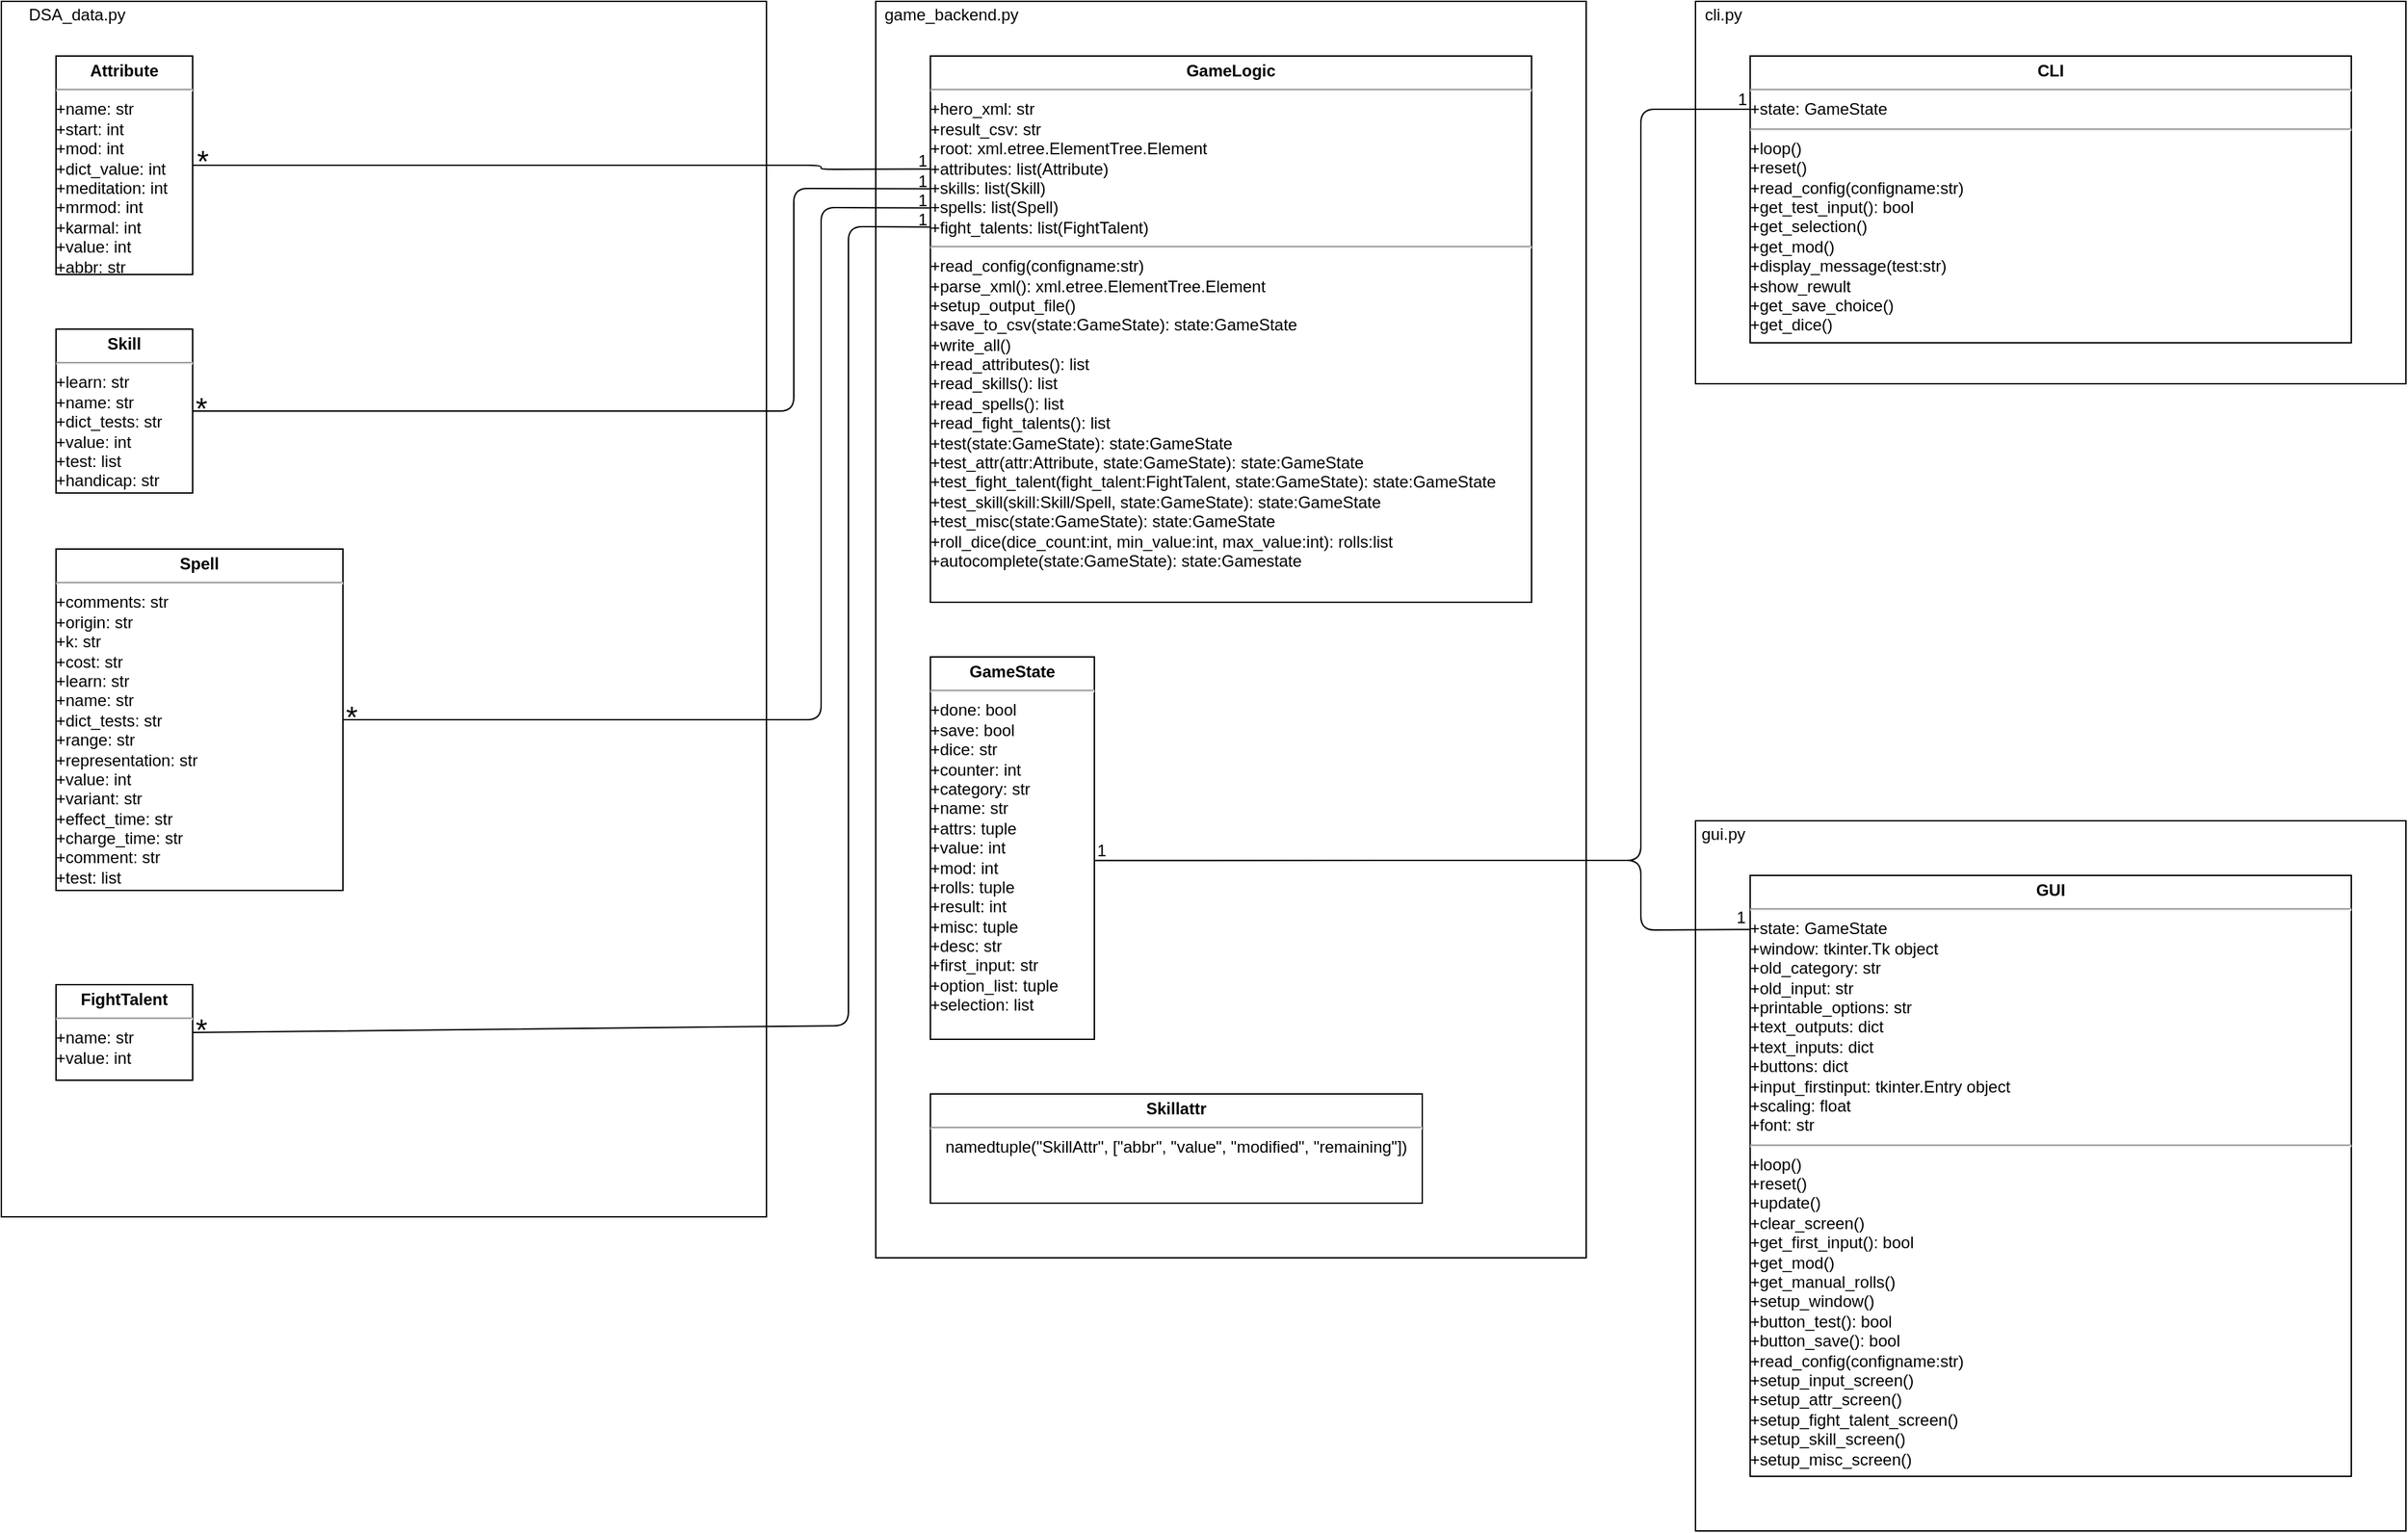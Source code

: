 <mxfile version="13.6.4" type="device"><diagram name="Page-1" id="929967ad-93f9-6ef4-fab6-5d389245f69c"><mxGraphModel dx="4123.5" dy="3770" grid="1" gridSize="10" guides="1" tooltips="1" connect="1" arrows="1" fold="1" page="1" pageScale="1.5" pageWidth="1169" pageHeight="826" background="none" math="0" shadow="0"><root><mxCell id="0" style=";html=1;"/><mxCell id="1" style=";html=1;" parent="0"/><mxCell id="DdQmzsdMxM-hgUcWmm2q-1" value="" style="rounded=0;whiteSpace=wrap;html=1;fillColor=none;" parent="1" vertex="1"><mxGeometry x="40" y="-1640" width="520" height="920" as="geometry"/></mxCell><mxCell id="DdQmzsdMxM-hgUcWmm2q-2" value="&lt;div&gt;game_backend.py&lt;/div&gt;" style="text;html=1;align=center;verticalAlign=middle;resizable=0;points=[];autosize=1;" parent="1" vertex="1"><mxGeometry x="40" y="-1640" width="110" height="20" as="geometry"/></mxCell><mxCell id="DdQmzsdMxM-hgUcWmm2q-3" value="&lt;p style=&quot;margin: 0px ; margin-top: 4px ; text-align: center&quot;&gt;&lt;b&gt;GameLogic&lt;/b&gt;&lt;/p&gt;&lt;hr&gt;&lt;div align=&quot;left&quot;&gt;+hero_xml: str&lt;/div&gt;&lt;div align=&quot;left&quot;&gt;+result_csv: str&lt;/div&gt;&lt;div align=&quot;left&quot;&gt;+root: xml.etree.ElementTree.Element&lt;/div&gt;&lt;div align=&quot;left&quot;&gt;+attributes: list(Attribute)&lt;/div&gt;&lt;div align=&quot;left&quot;&gt;+skills: list(Skill)&lt;/div&gt;&lt;div align=&quot;left&quot;&gt;+spells: list(Spell)&lt;/div&gt;&lt;div align=&quot;left&quot;&gt;+fight_talents: list(FightTalent)&lt;br&gt;&lt;/div&gt;&lt;hr&gt;&lt;div align=&quot;left&quot;&gt;+read_config(configname:str)&lt;/div&gt;&lt;div align=&quot;left&quot;&gt;+parse_xml(): xml.etree.ElementTree.Element&lt;/div&gt;&lt;div align=&quot;left&quot;&gt;+setup_output_file()&lt;/div&gt;&lt;div align=&quot;left&quot;&gt;+save_to_csv(state:GameState): state:GameState&lt;br&gt;&lt;/div&gt;&lt;div align=&quot;left&quot;&gt;+write_all()&lt;br&gt;&lt;/div&gt;&lt;div align=&quot;left&quot;&gt;+read_attributes(): list&lt;/div&gt;&lt;div align=&quot;left&quot;&gt;+read_skills(): list&lt;/div&gt;&lt;div align=&quot;left&quot;&gt;+read_spells(): list&lt;/div&gt;&lt;div align=&quot;left&quot;&gt;+read_fight_talents(): list&lt;br&gt;&lt;/div&gt;&lt;div align=&quot;left&quot;&gt;+test(state:GameState): state:GameState&lt;br&gt;&lt;/div&gt;&lt;div align=&quot;left&quot;&gt;+test_attr(attr:Attribute, state:GameState): state:GameState&lt;/div&gt;&lt;div align=&quot;left&quot;&gt;+test_fight_talent(fight_talent:FightTalent, state:GameState): state:GameState&lt;br&gt;&lt;/div&gt;&lt;div align=&quot;left&quot;&gt;+test_skill(skill:Skill/Spell, state:GameState): state:GameState&lt;br&gt;&lt;/div&gt;&lt;div align=&quot;left&quot;&gt;+test_misc(state:GameState): state:GameState&lt;br&gt;&lt;/div&gt;&lt;div align=&quot;left&quot;&gt;+roll_dice(dice_count:int, min_value:int, max_value:int): rolls:list&lt;br&gt;&lt;/div&gt;&lt;div align=&quot;left&quot;&gt;+autocomplete(state:GameState): state:Gamestate&lt;br&gt;&lt;/div&gt;" style="shape=rect;html=1;overflow=fill;whiteSpace=wrap;" parent="1" vertex="1"><mxGeometry x="80" y="-1600" width="440" height="400" as="geometry"/></mxCell><mxCell id="DdQmzsdMxM-hgUcWmm2q-4" value="&lt;p style=&quot;margin: 0px ; margin-top: 4px ; text-align: center&quot;&gt;&lt;b&gt;GameState&lt;/b&gt;&lt;/p&gt;&lt;hr&gt;&lt;div align=&quot;left&quot;&gt;+done: bool&lt;/div&gt;&lt;div align=&quot;left&quot;&gt;+save: bool&lt;/div&gt;&lt;div align=&quot;left&quot;&gt;+dice: str&lt;/div&gt;&lt;div align=&quot;left&quot;&gt;+counter: int&lt;/div&gt;&lt;div align=&quot;left&quot;&gt;+category: str&lt;/div&gt;&lt;div align=&quot;left&quot;&gt;+name: str&lt;/div&gt;&lt;div align=&quot;left&quot;&gt;+attrs: tuple&lt;/div&gt;&lt;div align=&quot;left&quot;&gt;+value: int&lt;/div&gt;&lt;div align=&quot;left&quot;&gt;+mod: int&lt;/div&gt;&lt;div align=&quot;left&quot;&gt;+rolls: tuple&lt;/div&gt;&lt;div align=&quot;left&quot;&gt;+result: int&lt;/div&gt;&lt;div align=&quot;left&quot;&gt;+misc: tuple&lt;/div&gt;&lt;div align=&quot;left&quot;&gt;+desc: str&lt;/div&gt;&lt;div align=&quot;left&quot;&gt;+first_input: str&lt;/div&gt;&lt;div align=&quot;left&quot;&gt;+option_list: tuple&lt;/div&gt;&lt;div align=&quot;left&quot;&gt;+selection: list&lt;br&gt;&lt;/div&gt;" style="shape=rect;html=1;overflow=fill;whiteSpace=wrap;" parent="1" vertex="1"><mxGeometry x="80" y="-1160" width="120" height="280" as="geometry"/></mxCell><mxCell id="DdQmzsdMxM-hgUcWmm2q-6" value="&lt;p style=&quot;margin: 0px ; margin-top: 4px ; text-align: center&quot;&gt;&lt;b&gt;Skillattr&lt;/b&gt;&lt;/p&gt;&lt;hr&gt;&lt;div&gt;namedtuple(&quot;SkillAttr&quot;, [&quot;abbr&quot;, &quot;value&quot;, &quot;modified&quot;, &quot;remaining&quot;])&lt;br&gt;&lt;/div&gt;" style="shape=rect;html=1;overflow=fill;whiteSpace=wrap;" parent="1" vertex="1"><mxGeometry x="80" y="-840" width="360" height="80" as="geometry"/></mxCell><mxCell id="DdQmzsdMxM-hgUcWmm2q-7" value="" style="rounded=0;whiteSpace=wrap;html=1;fillColor=none;" parent="1" vertex="1"><mxGeometry x="-600" y="-1640" width="560" height="890" as="geometry"/></mxCell><mxCell id="DdQmzsdMxM-hgUcWmm2q-8" value="&lt;p style=&quot;margin: 0px ; margin-top: 4px ; text-align: center&quot;&gt;&lt;b&gt;Attribute&lt;/b&gt;&lt;/p&gt;&lt;hr&gt;&lt;div align=&quot;left&quot;&gt;+name: str&lt;/div&gt;&lt;div align=&quot;left&quot;&gt;+start: int&lt;/div&gt;&lt;div align=&quot;left&quot;&gt;+mod: int&lt;/div&gt;&lt;div align=&quot;left&quot;&gt;+dict_value: int&lt;/div&gt;&lt;div align=&quot;left&quot;&gt;+meditation: int&lt;/div&gt;&lt;div align=&quot;left&quot;&gt;+mrmod: int&lt;/div&gt;&lt;div align=&quot;left&quot;&gt;+karmal: int&lt;/div&gt;&lt;div align=&quot;left&quot;&gt;+value: int&lt;/div&gt;&lt;div align=&quot;left&quot;&gt;+abbr: str&lt;br&gt;&lt;/div&gt;" style="shape=rect;html=1;overflow=fill;whiteSpace=wrap;" parent="1" vertex="1"><mxGeometry x="-560" y="-1600" width="100" height="160" as="geometry"/></mxCell><mxCell id="DdQmzsdMxM-hgUcWmm2q-9" value="&lt;p style=&quot;margin: 0px ; margin-top: 4px ; text-align: center&quot;&gt;&lt;b&gt;Skill&lt;/b&gt;&lt;/p&gt;&lt;hr&gt;&lt;div align=&quot;left&quot;&gt;+learn: str&lt;/div&gt;&lt;div align=&quot;left&quot;&gt;+name: str&lt;/div&gt;&lt;div align=&quot;left&quot;&gt;+dict_tests: str&lt;/div&gt;&lt;div align=&quot;left&quot;&gt;+value: int&lt;/div&gt;&lt;div align=&quot;left&quot;&gt;+test: list&lt;/div&gt;&lt;div align=&quot;left&quot;&gt;+handicap: str&lt;br&gt;&lt;/div&gt;" style="shape=rect;html=1;overflow=fill;whiteSpace=wrap;" parent="1" vertex="1"><mxGeometry x="-560" y="-1400" width="100" height="120" as="geometry"/></mxCell><mxCell id="DdQmzsdMxM-hgUcWmm2q-10" value="&lt;p style=&quot;margin: 0px ; margin-top: 4px ; text-align: center&quot;&gt;&lt;b&gt;Spell&lt;/b&gt;&lt;/p&gt;&lt;hr&gt;&lt;div align=&quot;left&quot;&gt;+comments: str&lt;/div&gt;&lt;div align=&quot;left&quot;&gt;+origin: str&lt;br&gt;&lt;/div&gt;&lt;div align=&quot;left&quot;&gt;+k: str&lt;/div&gt;&lt;div align=&quot;left&quot;&gt;+cost: str&lt;/div&gt;&lt;div align=&quot;left&quot;&gt;+learn: str&lt;/div&gt;&lt;div align=&quot;left&quot;&gt;+name: str&lt;/div&gt;&lt;div align=&quot;left&quot;&gt;+dict_tests: str&lt;/div&gt;&lt;div align=&quot;left&quot;&gt;+range: str&lt;/div&gt;&lt;div align=&quot;left&quot;&gt;+representation: str&lt;/div&gt;&lt;div align=&quot;left&quot;&gt;+value: int&lt;/div&gt;&lt;div align=&quot;left&quot;&gt;+variant: str&lt;/div&gt;&lt;div align=&quot;left&quot;&gt;+effect_time: str&lt;/div&gt;&lt;div align=&quot;left&quot;&gt;+charge_time: str&lt;/div&gt;&lt;div align=&quot;left&quot;&gt;+comment: str&lt;/div&gt;&lt;div align=&quot;left&quot;&gt;+test: list&lt;/div&gt;" style="shape=rect;html=1;overflow=fill;whiteSpace=wrap;" parent="1" vertex="1"><mxGeometry x="-560" y="-1239" width="210" height="250" as="geometry"/></mxCell><mxCell id="DdQmzsdMxM-hgUcWmm2q-11" value="&lt;div&gt;DSA_data.py&lt;/div&gt;" style="text;html=1;align=center;verticalAlign=middle;resizable=0;points=[];autosize=1;" parent="1" vertex="1"><mxGeometry x="-590" y="-1640" width="90" height="20" as="geometry"/></mxCell><mxCell id="DdQmzsdMxM-hgUcWmm2q-13" value="&lt;p style=&quot;margin: 0px ; margin-top: 4px ; text-align: center&quot;&gt;&lt;b&gt;FightTalent&lt;/b&gt;&lt;/p&gt;&lt;hr&gt;&lt;div align=&quot;left&quot;&gt;+name: str&lt;/div&gt;&lt;div align=&quot;left&quot;&gt;+value: int&lt;/div&gt;" style="shape=rect;html=1;overflow=fill;whiteSpace=wrap;" parent="1" vertex="1"><mxGeometry x="-560" y="-920" width="100" height="70" as="geometry"/></mxCell><mxCell id="tfWocAmcsH_Vqc833NFz-1" value="" style="rounded=0;whiteSpace=wrap;html=1;fillColor=none;" vertex="1" parent="1"><mxGeometry x="640" y="-1640" width="520" height="280" as="geometry"/></mxCell><mxCell id="tfWocAmcsH_Vqc833NFz-2" value="cli.py" style="text;html=1;align=center;verticalAlign=middle;resizable=0;points=[];autosize=1;" vertex="1" parent="1"><mxGeometry x="640" y="-1640" width="40" height="20" as="geometry"/></mxCell><mxCell id="tfWocAmcsH_Vqc833NFz-3" value="&lt;p style=&quot;margin: 0px ; margin-top: 4px ; text-align: center&quot;&gt;&lt;b&gt;CLI&lt;/b&gt;&lt;/p&gt;&lt;hr&gt;&lt;div align=&quot;left&quot;&gt;+state: GameState&lt;br&gt;&lt;/div&gt;&lt;hr&gt;&lt;div align=&quot;left&quot;&gt;+loop()&lt;/div&gt;&lt;div align=&quot;left&quot;&gt;+reset()&lt;/div&gt;&lt;div align=&quot;left&quot;&gt;+read_config(configname:str)&lt;/div&gt;&lt;div align=&quot;left&quot;&gt;+get_test_input(): bool&lt;/div&gt;&lt;div align=&quot;left&quot;&gt;+get_selection()&lt;/div&gt;&lt;div align=&quot;left&quot;&gt;+get_mod()&lt;/div&gt;&lt;div align=&quot;left&quot;&gt;+display_message(test:str)&lt;/div&gt;&lt;div align=&quot;left&quot;&gt;+show_rewult&lt;/div&gt;&lt;div align=&quot;left&quot;&gt;+get_save_choice()&lt;/div&gt;&lt;div align=&quot;left&quot;&gt;+get_dice()&lt;br&gt;&lt;/div&gt;" style="shape=rect;html=1;overflow=fill;whiteSpace=wrap;" vertex="1" parent="1"><mxGeometry x="680" y="-1600" width="440" height="210" as="geometry"/></mxCell><mxCell id="tfWocAmcsH_Vqc833NFz-4" value="" style="rounded=0;whiteSpace=wrap;html=1;fillColor=none;" vertex="1" parent="1"><mxGeometry x="640" y="-1040" width="520" height="520" as="geometry"/></mxCell><mxCell id="tfWocAmcsH_Vqc833NFz-5" value="gui.py" style="text;html=1;align=center;verticalAlign=middle;resizable=0;points=[];autosize=1;" vertex="1" parent="1"><mxGeometry x="635" y="-1040" width="50" height="20" as="geometry"/></mxCell><mxCell id="tfWocAmcsH_Vqc833NFz-6" value="&lt;p style=&quot;margin: 0px ; margin-top: 4px ; text-align: center&quot;&gt;&lt;b&gt;GUI&lt;/b&gt;&lt;br&gt;&lt;/p&gt;&lt;hr&gt;&lt;div align=&quot;left&quot;&gt;+state: GameState&lt;/div&gt;&lt;div align=&quot;left&quot;&gt;+window: tkinter.Tk object&lt;/div&gt;&lt;div align=&quot;left&quot;&gt;+old_category: str&lt;br&gt;&lt;/div&gt;&lt;div align=&quot;left&quot;&gt;+old_input: str&lt;br&gt;&lt;/div&gt;&lt;div align=&quot;left&quot;&gt;+printable_options: str&lt;br&gt;&lt;/div&gt;&lt;div align=&quot;left&quot;&gt;+text_outputs: dict&lt;/div&gt;&lt;div align=&quot;left&quot;&gt;+text_inputs: dict&lt;/div&gt;&lt;div align=&quot;left&quot;&gt;+buttons: dict&lt;/div&gt;&lt;div align=&quot;left&quot;&gt;+input_firstinput: tkinter.Entry object&lt;br&gt;&lt;/div&gt;&lt;div align=&quot;left&quot;&gt;+scaling: float&lt;/div&gt;&lt;div align=&quot;left&quot;&gt;+font: str&lt;br&gt;&lt;/div&gt;&lt;hr&gt;&lt;div align=&quot;left&quot;&gt;+loop()&lt;/div&gt;&lt;div align=&quot;left&quot;&gt;+reset()&lt;/div&gt;&lt;div align=&quot;left&quot;&gt;+update()&lt;/div&gt;&lt;div align=&quot;left&quot;&gt;+clear_screen()&lt;/div&gt;&lt;div align=&quot;left&quot;&gt;+get_first_input(): bool&lt;/div&gt;&lt;div align=&quot;left&quot;&gt;+get_mod()&lt;/div&gt;&lt;div align=&quot;left&quot;&gt;+get_manual_rolls()&lt;/div&gt;&lt;div align=&quot;left&quot;&gt;+setup_window()&lt;/div&gt;&lt;div align=&quot;left&quot;&gt;+button_test(): bool&lt;/div&gt;&lt;div align=&quot;left&quot;&gt;+button_save(): bool&lt;/div&gt;&lt;div align=&quot;left&quot;&gt;+read_config(configname:str)&lt;/div&gt;&lt;div align=&quot;left&quot;&gt;+setup_input_screen()&lt;/div&gt;&lt;div align=&quot;left&quot;&gt;+setup_attr_screen()&lt;/div&gt;&lt;div align=&quot;left&quot;&gt;+setup_fight_talent_screen()&lt;/div&gt;&lt;div align=&quot;left&quot;&gt;+setup_skill_screen()&lt;/div&gt;&lt;div align=&quot;left&quot;&gt;+setup_misc_screen()&lt;/div&gt;&lt;div align=&quot;left&quot;&gt;&lt;br&gt;&lt;/div&gt;" style="shape=rect;html=1;overflow=fill;whiteSpace=wrap;" vertex="1" parent="1"><mxGeometry x="680" y="-1000" width="440" height="440" as="geometry"/></mxCell><mxCell id="tfWocAmcsH_Vqc833NFz-7" value="" style="endArrow=none;html=1;exitX=1.013;exitY=0.532;exitDx=0;exitDy=0;entryX=0.001;entryY=0.186;entryDx=0;entryDy=0;exitPerimeter=0;entryPerimeter=0;" edge="1" parent="1" source="DdQmzsdMxM-hgUcWmm2q-4" target="tfWocAmcsH_Vqc833NFz-3"><mxGeometry width="50" height="50" relative="1" as="geometry"><mxPoint x="390" y="-1150" as="sourcePoint"/><mxPoint x="440" y="-1200" as="targetPoint"/><Array as="points"><mxPoint x="600" y="-1011"/><mxPoint x="600" y="-1561"/></Array></mxGeometry></mxCell><mxCell id="tfWocAmcsH_Vqc833NFz-8" value="" style="endArrow=none;html=1;exitX=0.996;exitY=0.529;exitDx=0;exitDy=0;exitPerimeter=0;entryX=0.854;entryY=0.929;entryDx=0;entryDy=0;entryPerimeter=0;" edge="1" parent="1" target="tfWocAmcsH_Vqc833NFz-25"><mxGeometry width="50" height="50" relative="1" as="geometry"><mxPoint x="199.52" y="-1010.88" as="sourcePoint"/><mxPoint x="760.44" y="-962.04" as="targetPoint"/><Array as="points"><mxPoint x="600" y="-1011"/><mxPoint x="600" y="-960"/></Array></mxGeometry></mxCell><mxCell id="tfWocAmcsH_Vqc833NFz-9" value="" style="endArrow=none;html=1;exitX=1;exitY=0.5;exitDx=0;exitDy=0;entryX=0.001;entryY=0.207;entryDx=0;entryDy=0;entryPerimeter=0;" edge="1" parent="1" source="DdQmzsdMxM-hgUcWmm2q-8" target="DdQmzsdMxM-hgUcWmm2q-3"><mxGeometry width="50" height="50" relative="1" as="geometry"><mxPoint x="140" y="-1220" as="sourcePoint"/><mxPoint x="190" y="-1270" as="targetPoint"/><Array as="points"><mxPoint y="-1520"/><mxPoint y="-1517"/></Array></mxGeometry></mxCell><mxCell id="tfWocAmcsH_Vqc833NFz-10" value="" style="endArrow=none;html=1;exitX=1;exitY=0.5;exitDx=0;exitDy=0;entryX=0;entryY=0.243;entryDx=0;entryDy=0;entryPerimeter=0;" edge="1" parent="1" source="DdQmzsdMxM-hgUcWmm2q-9" target="DdQmzsdMxM-hgUcWmm2q-3"><mxGeometry width="50" height="50" relative="1" as="geometry"><mxPoint x="-450" y="-1510" as="sourcePoint"/><mxPoint x="89.56" y="-1508.4" as="targetPoint"/><Array as="points"><mxPoint x="-20" y="-1340"/><mxPoint x="-20" y="-1503"/></Array></mxGeometry></mxCell><mxCell id="tfWocAmcsH_Vqc833NFz-13" value="" style="endArrow=none;html=1;exitX=1;exitY=0.5;exitDx=0;exitDy=0;entryX=0;entryY=0.278;entryDx=0;entryDy=0;entryPerimeter=0;" edge="1" parent="1" source="DdQmzsdMxM-hgUcWmm2q-10" target="DdQmzsdMxM-hgUcWmm2q-3"><mxGeometry width="50" height="50" relative="1" as="geometry"><mxPoint x="-200" y="-1270" as="sourcePoint"/><mxPoint x="-150" y="-1320" as="targetPoint"/><Array as="points"><mxPoint y="-1114"/><mxPoint y="-1489"/></Array></mxGeometry></mxCell><mxCell id="tfWocAmcsH_Vqc833NFz-14" value="" style="endArrow=none;html=1;exitX=1;exitY=0.5;exitDx=0;exitDy=0;entryX=0.001;entryY=0.313;entryDx=0;entryDy=0;entryPerimeter=0;jumpStyle=sharp;jumpSize=0;" edge="1" parent="1" source="DdQmzsdMxM-hgUcWmm2q-13" target="DdQmzsdMxM-hgUcWmm2q-3"><mxGeometry width="50" height="50" relative="1" as="geometry"><mxPoint x="-300" y="-1250" as="sourcePoint"/><mxPoint x="-250" y="-1300" as="targetPoint"/><Array as="points"><mxPoint x="20" y="-890"/><mxPoint x="20" y="-1475"/></Array></mxGeometry></mxCell><mxCell id="tfWocAmcsH_Vqc833NFz-15" value="&lt;font style=&quot;font-size: 22px&quot;&gt;*&lt;/font&gt;" style="text;html=1;align=center;verticalAlign=middle;resizable=0;points=[];autosize=1;" vertex="1" parent="1"><mxGeometry x="-463" y="-1532" width="20" height="20" as="geometry"/></mxCell><mxCell id="tfWocAmcsH_Vqc833NFz-16" value="&lt;font style=&quot;font-size: 22px&quot;&gt;*&lt;/font&gt;" style="text;html=1;align=center;verticalAlign=middle;resizable=0;points=[];autosize=1;" vertex="1" parent="1"><mxGeometry x="-464" y="-1351" width="20" height="20" as="geometry"/></mxCell><mxCell id="tfWocAmcsH_Vqc833NFz-17" value="&lt;font style=&quot;font-size: 22px&quot;&gt;*&lt;/font&gt;" style="text;html=1;align=center;verticalAlign=middle;resizable=0;points=[];autosize=1;" vertex="1" parent="1"><mxGeometry x="-354" y="-1125" width="20" height="20" as="geometry"/></mxCell><mxCell id="tfWocAmcsH_Vqc833NFz-18" value="&lt;font style=&quot;font-size: 22px&quot;&gt;*&lt;/font&gt;" style="text;html=1;align=center;verticalAlign=middle;resizable=0;points=[];autosize=1;" vertex="1" parent="1"><mxGeometry x="-464" y="-896" width="20" height="20" as="geometry"/></mxCell><mxCell id="tfWocAmcsH_Vqc833NFz-19" value="1" style="text;html=1;align=center;verticalAlign=middle;resizable=0;points=[];autosize=1;" vertex="1" parent="1"><mxGeometry x="64" y="-1533" width="20" height="20" as="geometry"/></mxCell><mxCell id="tfWocAmcsH_Vqc833NFz-20" value="1" style="text;html=1;align=center;verticalAlign=middle;resizable=0;points=[];autosize=1;" vertex="1" parent="1"><mxGeometry x="64" y="-1518" width="20" height="20" as="geometry"/></mxCell><mxCell id="tfWocAmcsH_Vqc833NFz-21" value="1" style="text;html=1;align=center;verticalAlign=middle;resizable=0;points=[];autosize=1;" vertex="1" parent="1"><mxGeometry x="64" y="-1504" width="20" height="20" as="geometry"/></mxCell><mxCell id="tfWocAmcsH_Vqc833NFz-22" value="1" style="text;html=1;align=center;verticalAlign=middle;resizable=0;points=[];autosize=1;" vertex="1" parent="1"><mxGeometry x="64" y="-1490" width="20" height="20" as="geometry"/></mxCell><mxCell id="tfWocAmcsH_Vqc833NFz-23" value="1" style="text;html=1;align=center;verticalAlign=middle;resizable=0;points=[];autosize=1;" vertex="1" parent="1"><mxGeometry x="195" y="-1028" width="20" height="20" as="geometry"/></mxCell><mxCell id="tfWocAmcsH_Vqc833NFz-25" value="1" style="text;html=1;align=center;verticalAlign=middle;resizable=0;points=[];autosize=1;" vertex="1" parent="1"><mxGeometry x="663" y="-979" width="20" height="20" as="geometry"/></mxCell><mxCell id="tfWocAmcsH_Vqc833NFz-26" value="1" style="text;html=1;align=center;verticalAlign=middle;resizable=0;points=[];autosize=1;" vertex="1" parent="1"><mxGeometry x="664" y="-1578" width="20" height="20" as="geometry"/></mxCell></root></mxGraphModel></diagram></mxfile>